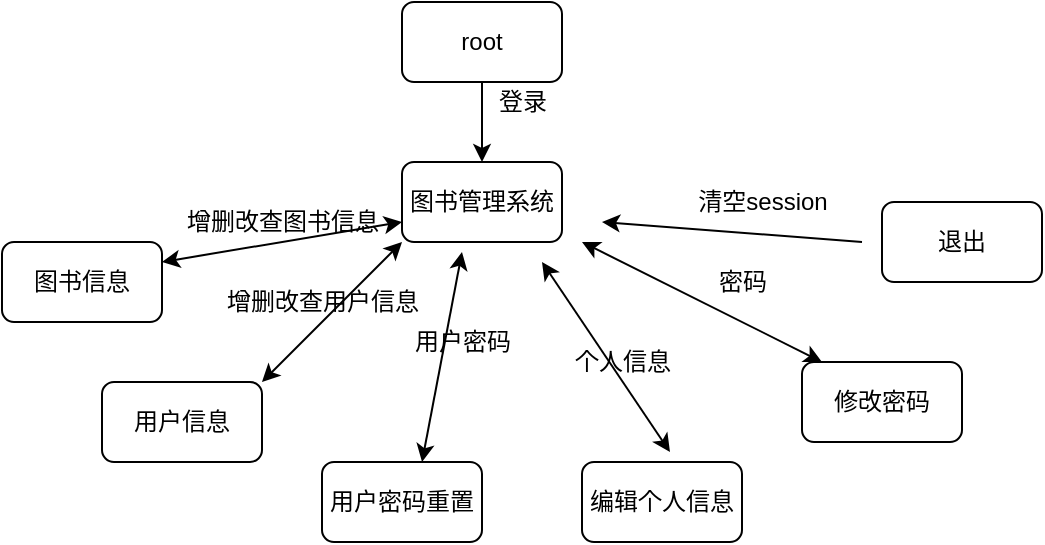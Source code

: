<mxfile version="16.5.1" type="device"><diagram id="J4Uxzpx3xY5Pn8MeaXfO" name="第 1 页"><mxGraphModel dx="1038" dy="660" grid="1" gridSize="10" guides="1" tooltips="1" connect="1" arrows="1" fold="1" page="1" pageScale="1" pageWidth="827" pageHeight="1169" math="0" shadow="0"><root><mxCell id="0"/><mxCell id="1" parent="0"/><mxCell id="XK1JdH4og7fbT6_z4tus-32" value="" style="edgeStyle=orthogonalEdgeStyle;rounded=0;orthogonalLoop=1;jettySize=auto;html=1;" edge="1" parent="1" source="XK1JdH4og7fbT6_z4tus-1" target="XK1JdH4og7fbT6_z4tus-31"><mxGeometry relative="1" as="geometry"/></mxCell><mxCell id="XK1JdH4og7fbT6_z4tus-1" value="root" style="rounded=1;whiteSpace=wrap;html=1;" vertex="1" parent="1"><mxGeometry x="280" y="40" width="80" height="40" as="geometry"/></mxCell><mxCell id="XK1JdH4og7fbT6_z4tus-31" value="图书管理系统" style="rounded=1;whiteSpace=wrap;html=1;" vertex="1" parent="1"><mxGeometry x="280" y="120" width="80" height="40" as="geometry"/></mxCell><mxCell id="XK1JdH4og7fbT6_z4tus-35" value="登录" style="text;html=1;align=center;verticalAlign=middle;resizable=0;points=[];autosize=1;strokeColor=none;fillColor=none;" vertex="1" parent="1"><mxGeometry x="320" y="80" width="40" height="20" as="geometry"/></mxCell><mxCell id="XK1JdH4og7fbT6_z4tus-36" value="图书信息" style="rounded=1;whiteSpace=wrap;html=1;" vertex="1" parent="1"><mxGeometry x="80" y="160" width="80" height="40" as="geometry"/></mxCell><mxCell id="XK1JdH4og7fbT6_z4tus-37" value="" style="endArrow=classic;startArrow=classic;html=1;rounded=0;entryX=0;entryY=0.75;entryDx=0;entryDy=0;" edge="1" parent="1" target="XK1JdH4og7fbT6_z4tus-31"><mxGeometry width="50" height="50" relative="1" as="geometry"><mxPoint x="160" y="170" as="sourcePoint"/><mxPoint x="210" y="120" as="targetPoint"/></mxGeometry></mxCell><mxCell id="XK1JdH4og7fbT6_z4tus-38" value="用户信息" style="rounded=1;whiteSpace=wrap;html=1;" vertex="1" parent="1"><mxGeometry x="130" y="230" width="80" height="40" as="geometry"/></mxCell><mxCell id="XK1JdH4og7fbT6_z4tus-39" value="用户密码重置" style="rounded=1;whiteSpace=wrap;html=1;" vertex="1" parent="1"><mxGeometry x="240" y="270" width="80" height="40" as="geometry"/></mxCell><mxCell id="XK1JdH4og7fbT6_z4tus-40" value="修改密码" style="rounded=1;whiteSpace=wrap;html=1;" vertex="1" parent="1"><mxGeometry x="480" y="220" width="80" height="40" as="geometry"/></mxCell><mxCell id="XK1JdH4og7fbT6_z4tus-41" value="编辑个人信息" style="rounded=1;whiteSpace=wrap;html=1;" vertex="1" parent="1"><mxGeometry x="370" y="270" width="80" height="40" as="geometry"/></mxCell><mxCell id="XK1JdH4og7fbT6_z4tus-42" value="退出" style="rounded=1;whiteSpace=wrap;html=1;" vertex="1" parent="1"><mxGeometry x="520" y="140" width="80" height="40" as="geometry"/></mxCell><mxCell id="XK1JdH4og7fbT6_z4tus-44" value="" style="endArrow=classic;startArrow=classic;html=1;rounded=0;entryX=0;entryY=1;entryDx=0;entryDy=0;" edge="1" parent="1" target="XK1JdH4og7fbT6_z4tus-31"><mxGeometry width="50" height="50" relative="1" as="geometry"><mxPoint x="210" y="230" as="sourcePoint"/><mxPoint x="260" y="180" as="targetPoint"/></mxGeometry></mxCell><mxCell id="XK1JdH4og7fbT6_z4tus-45" value="" style="endArrow=classic;startArrow=classic;html=1;rounded=0;entryX=0.375;entryY=1.125;entryDx=0;entryDy=0;entryPerimeter=0;" edge="1" parent="1" target="XK1JdH4og7fbT6_z4tus-31"><mxGeometry width="50" height="50" relative="1" as="geometry"><mxPoint x="290" y="270" as="sourcePoint"/><mxPoint x="400" y="240" as="targetPoint"/></mxGeometry></mxCell><mxCell id="XK1JdH4og7fbT6_z4tus-46" value="" style="endArrow=classic;startArrow=classic;html=1;rounded=0;" edge="1" parent="1"><mxGeometry width="50" height="50" relative="1" as="geometry"><mxPoint x="414" y="265" as="sourcePoint"/><mxPoint x="350" y="170" as="targetPoint"/></mxGeometry></mxCell><mxCell id="XK1JdH4og7fbT6_z4tus-47" value="" style="endArrow=classic;startArrow=classic;html=1;rounded=0;" edge="1" parent="1"><mxGeometry width="50" height="50" relative="1" as="geometry"><mxPoint x="490" y="220" as="sourcePoint"/><mxPoint x="370" y="160" as="targetPoint"/></mxGeometry></mxCell><mxCell id="XK1JdH4og7fbT6_z4tus-50" value="增删改查图书信息" style="text;html=1;align=center;verticalAlign=middle;resizable=0;points=[];autosize=1;strokeColor=none;fillColor=none;" vertex="1" parent="1"><mxGeometry x="165" y="140" width="110" height="20" as="geometry"/></mxCell><mxCell id="XK1JdH4og7fbT6_z4tus-51" value="增删改查用户信息" style="text;html=1;align=center;verticalAlign=middle;resizable=0;points=[];autosize=1;strokeColor=none;fillColor=none;" vertex="1" parent="1"><mxGeometry x="185" y="180" width="110" height="20" as="geometry"/></mxCell><mxCell id="XK1JdH4og7fbT6_z4tus-52" value="用户密码" style="text;html=1;align=center;verticalAlign=middle;resizable=0;points=[];autosize=1;strokeColor=none;fillColor=none;" vertex="1" parent="1"><mxGeometry x="280" y="200" width="60" height="20" as="geometry"/></mxCell><mxCell id="XK1JdH4og7fbT6_z4tus-53" value="个人信息" style="text;html=1;align=center;verticalAlign=middle;resizable=0;points=[];autosize=1;strokeColor=none;fillColor=none;" vertex="1" parent="1"><mxGeometry x="360" y="210" width="60" height="20" as="geometry"/></mxCell><mxCell id="XK1JdH4og7fbT6_z4tus-54" value="密码" style="text;html=1;align=center;verticalAlign=middle;resizable=0;points=[];autosize=1;strokeColor=none;fillColor=none;" vertex="1" parent="1"><mxGeometry x="430" y="170" width="40" height="20" as="geometry"/></mxCell><mxCell id="XK1JdH4og7fbT6_z4tus-55" value="" style="endArrow=classic;html=1;rounded=0;" edge="1" parent="1"><mxGeometry width="50" height="50" relative="1" as="geometry"><mxPoint x="510" y="160" as="sourcePoint"/><mxPoint x="380" y="150" as="targetPoint"/></mxGeometry></mxCell><mxCell id="XK1JdH4og7fbT6_z4tus-56" value="清空session" style="text;html=1;align=center;verticalAlign=middle;resizable=0;points=[];autosize=1;strokeColor=none;fillColor=none;" vertex="1" parent="1"><mxGeometry x="420" y="130" width="80" height="20" as="geometry"/></mxCell></root></mxGraphModel></diagram></mxfile>